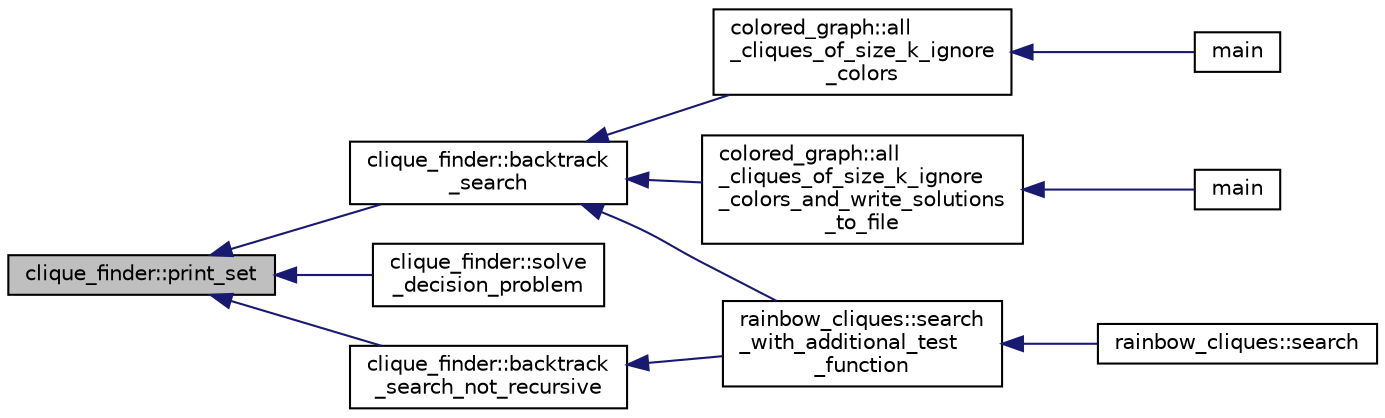 digraph "clique_finder::print_set"
{
  edge [fontname="Helvetica",fontsize="10",labelfontname="Helvetica",labelfontsize="10"];
  node [fontname="Helvetica",fontsize="10",shape=record];
  rankdir="LR";
  Node247 [label="clique_finder::print_set",height=0.2,width=0.4,color="black", fillcolor="grey75", style="filled", fontcolor="black"];
  Node247 -> Node248 [dir="back",color="midnightblue",fontsize="10",style="solid",fontname="Helvetica"];
  Node248 [label="clique_finder::backtrack\l_search",height=0.2,width=0.4,color="black", fillcolor="white", style="filled",URL="$dc/d82/classclique__finder.html#a94ab299b0915409a3bc1084186393e0a"];
  Node248 -> Node249 [dir="back",color="midnightblue",fontsize="10",style="solid",fontname="Helvetica"];
  Node249 [label="colored_graph::all\l_cliques_of_size_k_ignore\l_colors",height=0.2,width=0.4,color="black", fillcolor="white", style="filled",URL="$dc/de2/classcolored__graph.html#ae25e8fa7873bb5a3409641c08ca95024"];
  Node249 -> Node250 [dir="back",color="midnightblue",fontsize="10",style="solid",fontname="Helvetica"];
  Node250 [label="main",height=0.2,width=0.4,color="black", fillcolor="white", style="filled",URL="$d4/d71/all__rainbow__cliques_8_c.html#a3c04138a5bfe5d72780bb7e82a18e627"];
  Node248 -> Node251 [dir="back",color="midnightblue",fontsize="10",style="solid",fontname="Helvetica"];
  Node251 [label="colored_graph::all\l_cliques_of_size_k_ignore\l_colors_and_write_solutions\l_to_file",height=0.2,width=0.4,color="black", fillcolor="white", style="filled",URL="$dc/de2/classcolored__graph.html#adac4d97375919b00495f7023be88d749"];
  Node251 -> Node252 [dir="back",color="midnightblue",fontsize="10",style="solid",fontname="Helvetica"];
  Node252 [label="main",height=0.2,width=0.4,color="black", fillcolor="white", style="filled",URL="$d9/d9f/all__cliques_8_c.html#a3c04138a5bfe5d72780bb7e82a18e627"];
  Node248 -> Node253 [dir="back",color="midnightblue",fontsize="10",style="solid",fontname="Helvetica"];
  Node253 [label="rainbow_cliques::search\l_with_additional_test\l_function",height=0.2,width=0.4,color="black", fillcolor="white", style="filled",URL="$d3/d54/classrainbow__cliques.html#a38487c306d689486602968412f851b98"];
  Node253 -> Node254 [dir="back",color="midnightblue",fontsize="10",style="solid",fontname="Helvetica"];
  Node254 [label="rainbow_cliques::search",height=0.2,width=0.4,color="black", fillcolor="white", style="filled",URL="$d3/d54/classrainbow__cliques.html#a068ae8a136fca21b0e5bfe6d7605d3d6"];
  Node247 -> Node255 [dir="back",color="midnightblue",fontsize="10",style="solid",fontname="Helvetica"];
  Node255 [label="clique_finder::solve\l_decision_problem",height=0.2,width=0.4,color="black", fillcolor="white", style="filled",URL="$dc/d82/classclique__finder.html#a56caf53f860dbbc0b13448b5982773e2"];
  Node247 -> Node256 [dir="back",color="midnightblue",fontsize="10",style="solid",fontname="Helvetica"];
  Node256 [label="clique_finder::backtrack\l_search_not_recursive",height=0.2,width=0.4,color="black", fillcolor="white", style="filled",URL="$dc/d82/classclique__finder.html#acc978a5b3e9fcd0c8e4a9b08d49d94e0"];
  Node256 -> Node253 [dir="back",color="midnightblue",fontsize="10",style="solid",fontname="Helvetica"];
}

